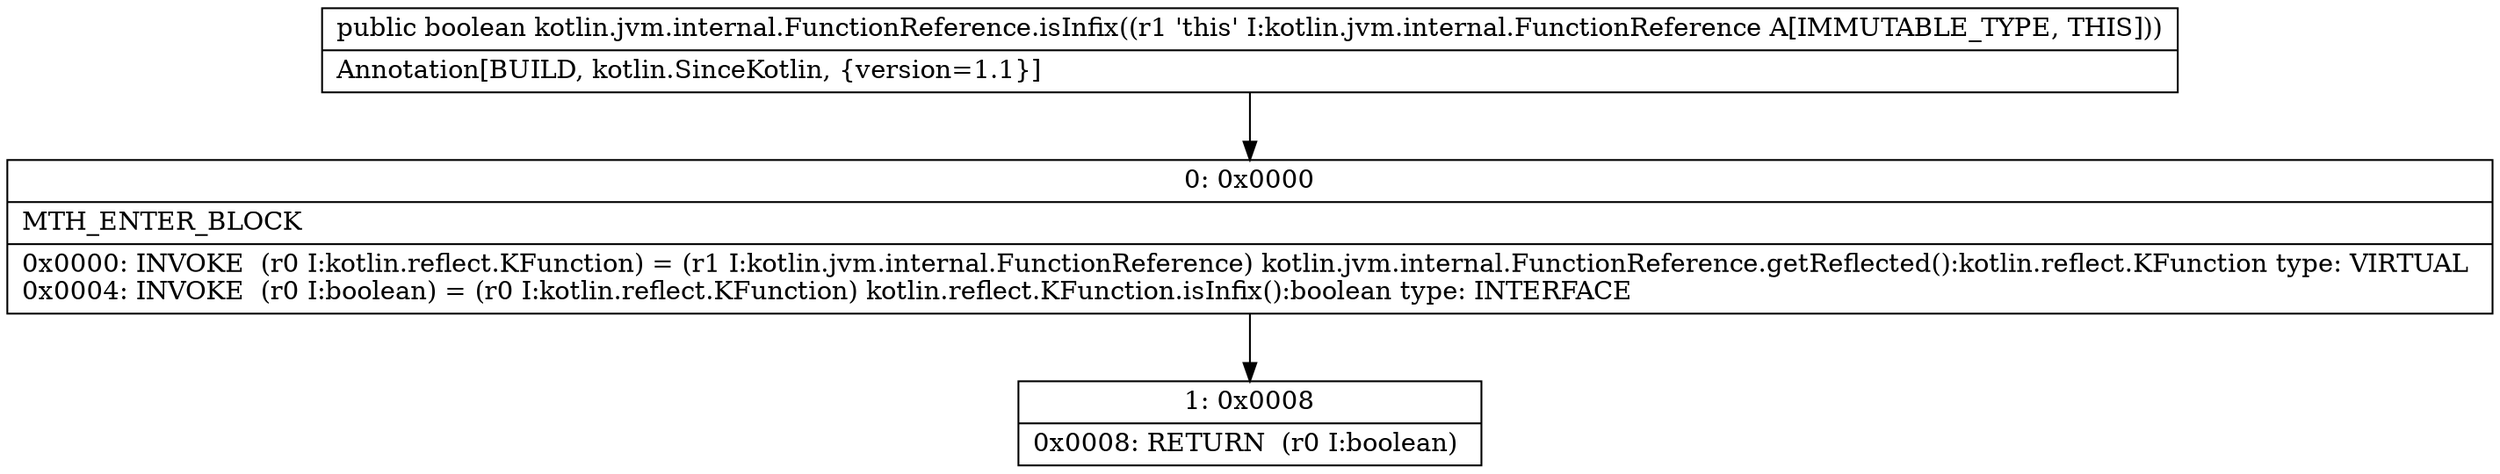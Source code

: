 digraph "CFG forkotlin.jvm.internal.FunctionReference.isInfix()Z" {
Node_0 [shape=record,label="{0\:\ 0x0000|MTH_ENTER_BLOCK\l|0x0000: INVOKE  (r0 I:kotlin.reflect.KFunction) = (r1 I:kotlin.jvm.internal.FunctionReference) kotlin.jvm.internal.FunctionReference.getReflected():kotlin.reflect.KFunction type: VIRTUAL \l0x0004: INVOKE  (r0 I:boolean) = (r0 I:kotlin.reflect.KFunction) kotlin.reflect.KFunction.isInfix():boolean type: INTERFACE \l}"];
Node_1 [shape=record,label="{1\:\ 0x0008|0x0008: RETURN  (r0 I:boolean) \l}"];
MethodNode[shape=record,label="{public boolean kotlin.jvm.internal.FunctionReference.isInfix((r1 'this' I:kotlin.jvm.internal.FunctionReference A[IMMUTABLE_TYPE, THIS]))  | Annotation[BUILD, kotlin.SinceKotlin, \{version=1.1\}]\l}"];
MethodNode -> Node_0;
Node_0 -> Node_1;
}

